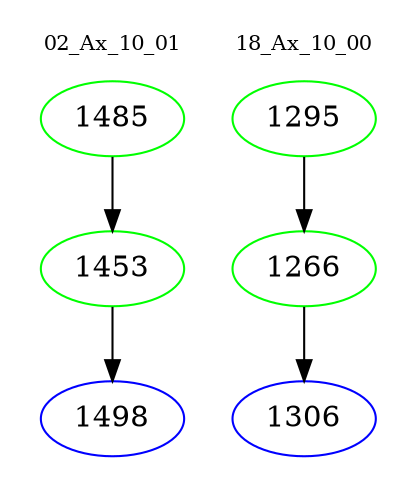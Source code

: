 digraph{
subgraph cluster_0 {
color = white
label = "02_Ax_10_01";
fontsize=10;
T0_1485 [label="1485", color="green"]
T0_1485 -> T0_1453 [color="black"]
T0_1453 [label="1453", color="green"]
T0_1453 -> T0_1498 [color="black"]
T0_1498 [label="1498", color="blue"]
}
subgraph cluster_1 {
color = white
label = "18_Ax_10_00";
fontsize=10;
T1_1295 [label="1295", color="green"]
T1_1295 -> T1_1266 [color="black"]
T1_1266 [label="1266", color="green"]
T1_1266 -> T1_1306 [color="black"]
T1_1306 [label="1306", color="blue"]
}
}
